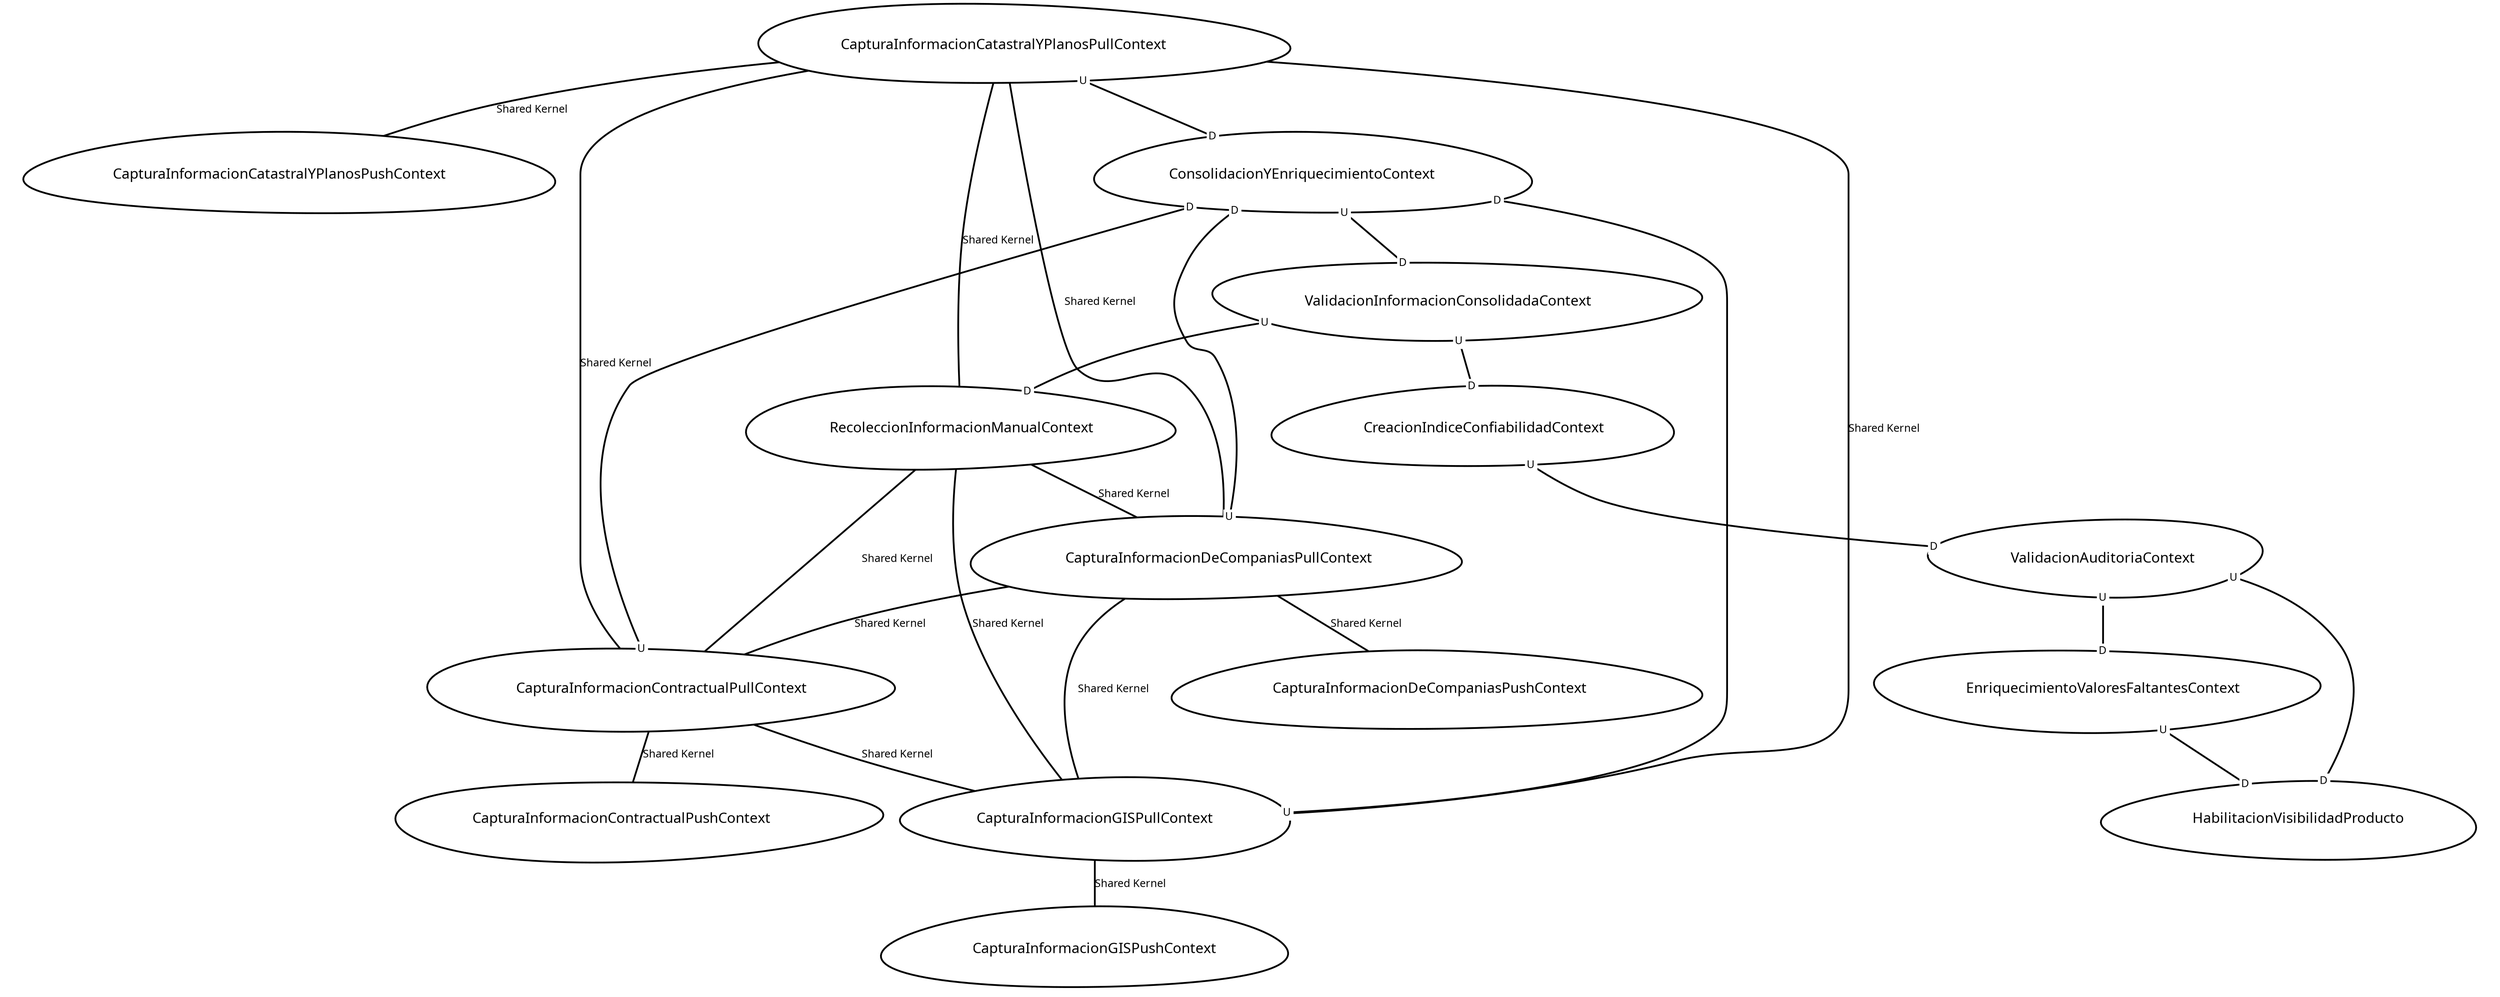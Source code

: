 digraph "ContextMapGraph" {
graph ["imagepath"="/tmp/GraphvizJava"]
"CapturaInformacionCatastralYPlanosPullContext" ["margin"="0.3","orientation"="143","shape"="egg","fontsize"="16","style"="bold","label"="CapturaInformacionCatastralYPlanosPullContext\n","fontname"="sans-serif"]
"CapturaInformacionCatastralYPlanosPushContext" ["margin"="0.3","orientation"="116","shape"="egg","fontsize"="16","style"="bold","label"="CapturaInformacionCatastralYPlanosPushContext\n","fontname"="sans-serif"]
"ConsolidacionYEnriquecimientoContext" ["margin"="0.3","orientation"="122","shape"="egg","fontsize"="16","style"="bold","label"="ConsolidacionYEnriquecimientoContext\n","fontname"="sans-serif"]
"ValidacionInformacionConsolidadaContext" ["margin"="0.3","orientation"="168","shape"="egg","fontsize"="16","style"="bold","label"="ValidacionInformacionConsolidadaContext\n","fontname"="sans-serif"]
"CreacionIndiceConfiabilidadContext" ["margin"="0.3","orientation"="235","shape"="egg","fontsize"="16","style"="bold","label"="CreacionIndiceConfiabilidadContext\n","fontname"="sans-serif"]
"ValidacionAuditoriaContext" ["margin"="0.3","orientation"="196","shape"="egg","fontsize"="16","style"="bold","label"="ValidacionAuditoriaContext\n","fontname"="sans-serif"]
"HabilitacionVisibilidadProducto" ["margin"="0.3","orientation"="341","shape"="egg","fontsize"="16","style"="bold","label"="HabilitacionVisibilidadProducto\n","fontname"="sans-serif"]
"EnriquecimientoValoresFaltantesContext" ["margin"="0.3","orientation"="291","shape"="egg","fontsize"="16","style"="bold","label"="EnriquecimientoValoresFaltantesContext\n","fontname"="sans-serif"]
"RecoleccionInformacionManualContext" ["margin"="0.3","orientation"="262","shape"="egg","fontsize"="16","style"="bold","label"="RecoleccionInformacionManualContext\n","fontname"="sans-serif"]
"CapturaInformacionContractualPullContext" ["margin"="0.3","orientation"="276","shape"="egg","fontsize"="16","style"="bold","label"="CapturaInformacionContractualPullContext\n","fontname"="sans-serif"]
"CapturaInformacionContractualPushContext" ["margin"="0.3","orientation"="45","shape"="egg","fontsize"="16","style"="bold","label"="CapturaInformacionContractualPushContext\n","fontname"="sans-serif"]
"CapturaInformacionGISPullContext" ["margin"="0.3","orientation"="94","shape"="egg","fontsize"="16","style"="bold","label"="CapturaInformacionGISPullContext\n","fontname"="sans-serif"]
"CapturaInformacionGISPushContext" ["margin"="0.3","orientation"="238","shape"="egg","fontsize"="16","style"="bold","label"="CapturaInformacionGISPushContext\n","fontname"="sans-serif"]
"CapturaInformacionDeCompaniasPullContext" ["margin"="0.3","orientation"="257","shape"="egg","fontsize"="16","style"="bold","label"="CapturaInformacionDeCompaniasPullContext\n","fontname"="sans-serif"]
"CapturaInformacionDeCompaniasPushContext" ["margin"="0.3","orientation"="9","shape"="egg","fontsize"="16","style"="bold","label"="CapturaInformacionDeCompaniasPushContext\n","fontname"="sans-serif"]
"CapturaInformacionCatastralYPlanosPullContext" -> "CapturaInformacionCatastralYPlanosPushContext" ["fontsize"="12","style"="bold","label"="Shared Kernel","dir"="none","fontname"="sans-serif"]
"CapturaInformacionCatastralYPlanosPullContext" -> "ConsolidacionYEnriquecimientoContext" ["headlabel"=<<table cellspacing="0" cellborder="0" border="0">
<tr><td bgcolor="white">D</td></tr>
</table>>,"labeldistance"="0","fontsize"="12","taillabel"=<<table cellspacing="0" cellborder="0" border="0">
<tr><td bgcolor="white">U</td></tr>
</table>>,"style"="bold","label"="                                        ","dir"="none","fontname"="sans-serif"]
"ConsolidacionYEnriquecimientoContext" -> "ValidacionInformacionConsolidadaContext" ["headlabel"=<<table cellspacing="0" cellborder="0" border="0">
<tr><td bgcolor="white">D</td></tr>
</table>>,"labeldistance"="0","fontsize"="12","taillabel"=<<table cellspacing="0" cellborder="0" border="0">
<tr><td bgcolor="white">U</td></tr>
</table>>,"style"="bold","label"="                                        ","dir"="none","fontname"="sans-serif"]
"ValidacionInformacionConsolidadaContext" -> "CreacionIndiceConfiabilidadContext" ["headlabel"=<<table cellspacing="0" cellborder="0" border="0">
<tr><td bgcolor="white">D</td></tr>
</table>>,"labeldistance"="0","fontsize"="12","taillabel"=<<table cellspacing="0" cellborder="0" border="0">
<tr><td bgcolor="white">U</td></tr>
</table>>,"style"="bold","label"="                                        ","dir"="none","fontname"="sans-serif"]
"ValidacionInformacionConsolidadaContext" -> "RecoleccionInformacionManualContext" ["headlabel"=<<table cellspacing="0" cellborder="0" border="0">
<tr><td bgcolor="white">D</td></tr>
</table>>,"labeldistance"="0","fontsize"="12","taillabel"=<<table cellspacing="0" cellborder="0" border="0">
<tr><td bgcolor="white">U</td></tr>
</table>>,"style"="bold","label"="                                        ","dir"="none","fontname"="sans-serif"]
"CreacionIndiceConfiabilidadContext" -> "ValidacionAuditoriaContext" ["headlabel"=<<table cellspacing="0" cellborder="0" border="0">
<tr><td bgcolor="white">D</td></tr>
</table>>,"labeldistance"="0","fontsize"="12","taillabel"=<<table cellspacing="0" cellborder="0" border="0">
<tr><td bgcolor="white">U</td></tr>
</table>>,"style"="bold","label"="                                        ","dir"="none","fontname"="sans-serif"]
"ValidacionAuditoriaContext" -> "HabilitacionVisibilidadProducto" ["headlabel"=<<table cellspacing="0" cellborder="0" border="0">
<tr><td bgcolor="white">D</td></tr>
</table>>,"labeldistance"="0","fontsize"="12","taillabel"=<<table cellspacing="0" cellborder="0" border="0">
<tr><td bgcolor="white">U</td></tr>
</table>>,"style"="bold","label"="                                        ","dir"="none","fontname"="sans-serif"]
"ValidacionAuditoriaContext" -> "EnriquecimientoValoresFaltantesContext" ["headlabel"=<<table cellspacing="0" cellborder="0" border="0">
<tr><td bgcolor="white">D</td></tr>
</table>>,"labeldistance"="0","fontsize"="12","taillabel"=<<table cellspacing="0" cellborder="0" border="0">
<tr><td bgcolor="white">U</td></tr>
</table>>,"style"="bold","label"="                                        ","dir"="none","fontname"="sans-serif"]
"EnriquecimientoValoresFaltantesContext" -> "HabilitacionVisibilidadProducto" ["headlabel"=<<table cellspacing="0" cellborder="0" border="0">
<tr><td bgcolor="white">D</td></tr>
</table>>,"labeldistance"="0","fontsize"="12","taillabel"=<<table cellspacing="0" cellborder="0" border="0">
<tr><td bgcolor="white">U</td></tr>
</table>>,"style"="bold","label"="                                        ","dir"="none","fontname"="sans-serif"]
"RecoleccionInformacionManualContext" -> "CapturaInformacionContractualPullContext" ["fontsize"="12","style"="bold","label"="Shared Kernel","dir"="none","fontname"="sans-serif"]
"RecoleccionInformacionManualContext" -> "CapturaInformacionCatastralYPlanosPullContext" ["fontsize"="12","style"="bold","label"="Shared Kernel","dir"="none","fontname"="sans-serif"]
"RecoleccionInformacionManualContext" -> "CapturaInformacionDeCompaniasPullContext" ["fontsize"="12","style"="bold","label"="Shared Kernel","dir"="none","fontname"="sans-serif"]
"RecoleccionInformacionManualContext" -> "CapturaInformacionGISPullContext" ["fontsize"="12","style"="bold","label"="Shared Kernel","dir"="none","fontname"="sans-serif"]
"CapturaInformacionContractualPullContext" -> "CapturaInformacionContractualPushContext" ["fontsize"="12","style"="bold","label"="Shared Kernel","dir"="none","fontname"="sans-serif"]
"CapturaInformacionContractualPullContext" -> "CapturaInformacionGISPullContext" ["fontsize"="12","style"="bold","label"="Shared Kernel","dir"="none","fontname"="sans-serif"]
"CapturaInformacionContractualPullContext" -> "CapturaInformacionCatastralYPlanosPullContext" ["fontsize"="12","style"="bold","label"="Shared Kernel","dir"="none","fontname"="sans-serif"]
"CapturaInformacionContractualPullContext" -> "ConsolidacionYEnriquecimientoContext" ["headlabel"=<<table cellspacing="0" cellborder="0" border="0">
<tr><td bgcolor="white">D</td></tr>
</table>>,"labeldistance"="0","fontsize"="12","taillabel"=<<table cellspacing="0" cellborder="0" border="0">
<tr><td bgcolor="white">U</td></tr>
</table>>,"style"="bold","label"="                                        ","dir"="none","fontname"="sans-serif"]
"CapturaInformacionGISPullContext" -> "CapturaInformacionGISPushContext" ["fontsize"="12","style"="bold","label"="Shared Kernel","dir"="none","fontname"="sans-serif"]
"CapturaInformacionGISPullContext" -> "CapturaInformacionCatastralYPlanosPullContext" ["fontsize"="12","style"="bold","label"="Shared Kernel","dir"="none","fontname"="sans-serif"]
"CapturaInformacionGISPullContext" -> "ConsolidacionYEnriquecimientoContext" ["headlabel"=<<table cellspacing="0" cellborder="0" border="0">
<tr><td bgcolor="white">D</td></tr>
</table>>,"labeldistance"="0","fontsize"="12","taillabel"=<<table cellspacing="0" cellborder="0" border="0">
<tr><td bgcolor="white">U</td></tr>
</table>>,"style"="bold","label"="                                        ","dir"="none","fontname"="sans-serif"]
"CapturaInformacionDeCompaniasPullContext" -> "CapturaInformacionDeCompaniasPushContext" ["fontsize"="12","style"="bold","label"="Shared Kernel","dir"="none","fontname"="sans-serif"]
"CapturaInformacionDeCompaniasPullContext" -> "CapturaInformacionGISPullContext" ["fontsize"="12","style"="bold","label"="Shared Kernel","dir"="none","fontname"="sans-serif"]
"CapturaInformacionDeCompaniasPullContext" -> "CapturaInformacionCatastralYPlanosPullContext" ["fontsize"="12","style"="bold","label"="Shared Kernel","dir"="none","fontname"="sans-serif"]
"CapturaInformacionDeCompaniasPullContext" -> "ConsolidacionYEnriquecimientoContext" ["headlabel"=<<table cellspacing="0" cellborder="0" border="0">
<tr><td bgcolor="white">D</td></tr>
</table>>,"labeldistance"="0","fontsize"="12","taillabel"=<<table cellspacing="0" cellborder="0" border="0">
<tr><td bgcolor="white">U</td></tr>
</table>>,"style"="bold","label"="                                        ","dir"="none","fontname"="sans-serif"]
"CapturaInformacionDeCompaniasPullContext" -> "CapturaInformacionContractualPullContext" ["fontsize"="12","style"="bold","label"="Shared Kernel","dir"="none","fontname"="sans-serif"]
}
